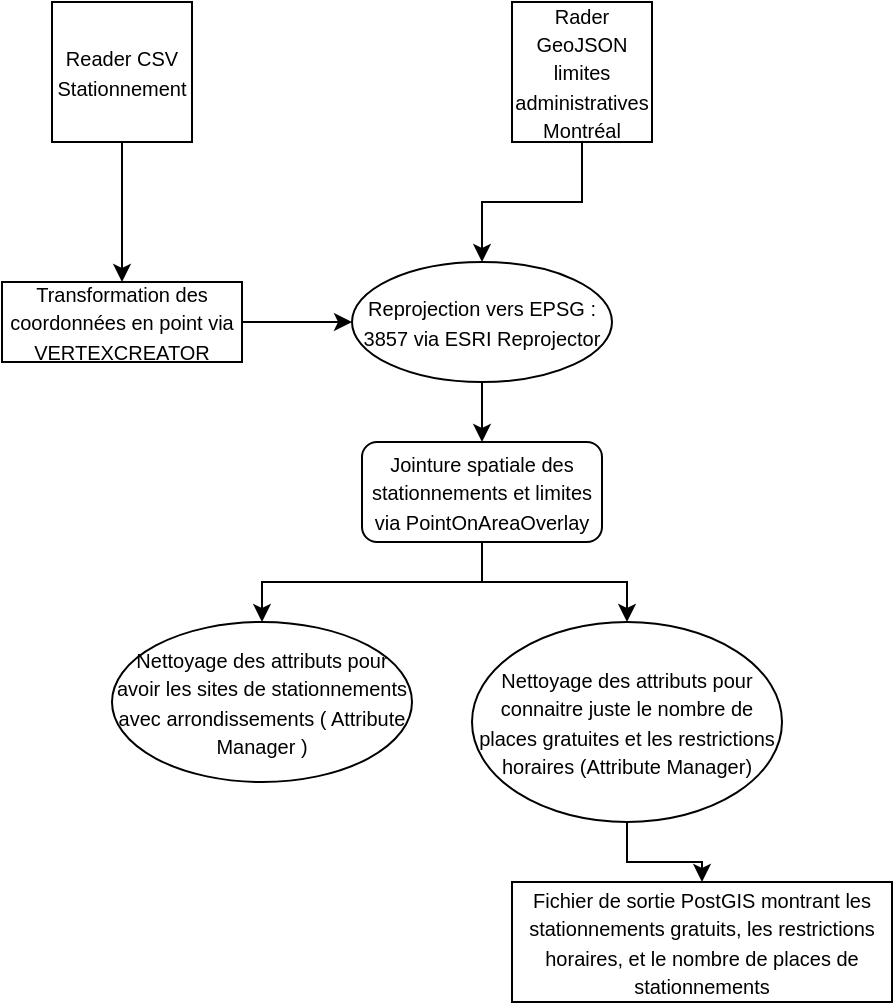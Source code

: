 <mxfile version="26.1.0">
  <diagram name="Page-1" id="WL6nOhDG4z1uNAzlub7u">
    <mxGraphModel dx="986" dy="541" grid="1" gridSize="10" guides="1" tooltips="1" connect="1" arrows="1" fold="1" page="1" pageScale="1" pageWidth="850" pageHeight="1100" math="0" shadow="0">
      <root>
        <mxCell id="0" />
        <mxCell id="1" parent="0" />
        <mxCell id="ilFfyxpu3PWhFrHgzOiB-9" value="" style="edgeStyle=orthogonalEdgeStyle;rounded=0;orthogonalLoop=1;jettySize=auto;html=1;" edge="1" parent="1" source="ilFfyxpu3PWhFrHgzOiB-1" target="ilFfyxpu3PWhFrHgzOiB-8">
          <mxGeometry relative="1" as="geometry" />
        </mxCell>
        <mxCell id="ilFfyxpu3PWhFrHgzOiB-1" value="&lt;font style=&quot;font-size: 10px;&quot;&gt;Reader CSV Stationnement&lt;/font&gt;" style="whiteSpace=wrap;html=1;aspect=fixed;" vertex="1" parent="1">
          <mxGeometry x="230" y="80" width="70" height="70" as="geometry" />
        </mxCell>
        <mxCell id="ilFfyxpu3PWhFrHgzOiB-11" value="" style="edgeStyle=orthogonalEdgeStyle;rounded=0;orthogonalLoop=1;jettySize=auto;html=1;" edge="1" parent="1" source="ilFfyxpu3PWhFrHgzOiB-2" target="ilFfyxpu3PWhFrHgzOiB-4">
          <mxGeometry relative="1" as="geometry" />
        </mxCell>
        <mxCell id="ilFfyxpu3PWhFrHgzOiB-2" value="&lt;font style=&quot;font-size: 10px;&quot;&gt;Rader GeoJSON limites administratives Montréal&lt;/font&gt;" style="whiteSpace=wrap;html=1;aspect=fixed;" vertex="1" parent="1">
          <mxGeometry x="460" y="80" width="70" height="70" as="geometry" />
        </mxCell>
        <mxCell id="ilFfyxpu3PWhFrHgzOiB-3" style="edgeStyle=orthogonalEdgeStyle;rounded=0;orthogonalLoop=1;jettySize=auto;html=1;exitX=0.5;exitY=1;exitDx=0;exitDy=0;" edge="1" parent="1" source="ilFfyxpu3PWhFrHgzOiB-1" target="ilFfyxpu3PWhFrHgzOiB-1">
          <mxGeometry relative="1" as="geometry" />
        </mxCell>
        <mxCell id="ilFfyxpu3PWhFrHgzOiB-14" value="" style="edgeStyle=orthogonalEdgeStyle;rounded=0;orthogonalLoop=1;jettySize=auto;html=1;" edge="1" parent="1" source="ilFfyxpu3PWhFrHgzOiB-4" target="ilFfyxpu3PWhFrHgzOiB-13">
          <mxGeometry relative="1" as="geometry" />
        </mxCell>
        <mxCell id="ilFfyxpu3PWhFrHgzOiB-4" value="&lt;font style=&quot;font-size: 10px;&quot;&gt;Reprojection vers EPSG : 3857 via ESRI Reprojector&lt;/font&gt;" style="ellipse;whiteSpace=wrap;html=1;" vertex="1" parent="1">
          <mxGeometry x="380" y="210" width="130" height="60" as="geometry" />
        </mxCell>
        <mxCell id="ilFfyxpu3PWhFrHgzOiB-10" value="" style="edgeStyle=orthogonalEdgeStyle;rounded=0;orthogonalLoop=1;jettySize=auto;html=1;" edge="1" parent="1" source="ilFfyxpu3PWhFrHgzOiB-8" target="ilFfyxpu3PWhFrHgzOiB-4">
          <mxGeometry relative="1" as="geometry" />
        </mxCell>
        <mxCell id="ilFfyxpu3PWhFrHgzOiB-8" value="&lt;font style=&quot;font-size: 10px;&quot;&gt;Transformation des coordonnées en point via VERTEXCREATOR&lt;/font&gt;" style="rounded=0;whiteSpace=wrap;html=1;" vertex="1" parent="1">
          <mxGeometry x="205" y="220" width="120" height="40" as="geometry" />
        </mxCell>
        <mxCell id="ilFfyxpu3PWhFrHgzOiB-18" value="" style="edgeStyle=orthogonalEdgeStyle;rounded=0;orthogonalLoop=1;jettySize=auto;html=1;" edge="1" parent="1" source="ilFfyxpu3PWhFrHgzOiB-13" target="ilFfyxpu3PWhFrHgzOiB-15">
          <mxGeometry relative="1" as="geometry" />
        </mxCell>
        <mxCell id="ilFfyxpu3PWhFrHgzOiB-21" value="" style="edgeStyle=orthogonalEdgeStyle;rounded=0;orthogonalLoop=1;jettySize=auto;html=1;" edge="1" parent="1" source="ilFfyxpu3PWhFrHgzOiB-13" target="ilFfyxpu3PWhFrHgzOiB-19">
          <mxGeometry relative="1" as="geometry" />
        </mxCell>
        <mxCell id="ilFfyxpu3PWhFrHgzOiB-13" value="&lt;font style=&quot;font-size: 10px;&quot;&gt;Jointure spatiale des stationnements et limites via PointOnAreaOverlay&lt;/font&gt;" style="rounded=1;whiteSpace=wrap;html=1;" vertex="1" parent="1">
          <mxGeometry x="385" y="300" width="120" height="50" as="geometry" />
        </mxCell>
        <mxCell id="ilFfyxpu3PWhFrHgzOiB-23" value="" style="edgeStyle=orthogonalEdgeStyle;rounded=0;orthogonalLoop=1;jettySize=auto;html=1;" edge="1" parent="1" source="ilFfyxpu3PWhFrHgzOiB-15" target="ilFfyxpu3PWhFrHgzOiB-22">
          <mxGeometry relative="1" as="geometry" />
        </mxCell>
        <mxCell id="ilFfyxpu3PWhFrHgzOiB-15" value="&lt;font style=&quot;font-size: 10px;&quot;&gt;Nettoyage des attributs pour connaitre juste le nombre de places gratuites et les restrictions horaires (Attribute Manager)&lt;/font&gt;" style="ellipse;whiteSpace=wrap;html=1;" vertex="1" parent="1">
          <mxGeometry x="440" y="390" width="155" height="100" as="geometry" />
        </mxCell>
        <mxCell id="ilFfyxpu3PWhFrHgzOiB-19" value="&lt;font style=&quot;font-size: 10px;&quot;&gt;Nettoyage des attributs pour avoir les sites de stationnements avec arrondissements ( Attribute Manager )&lt;/font&gt;" style="ellipse;whiteSpace=wrap;html=1;" vertex="1" parent="1">
          <mxGeometry x="260" y="390" width="150" height="80" as="geometry" />
        </mxCell>
        <mxCell id="ilFfyxpu3PWhFrHgzOiB-22" value="&lt;font style=&quot;font-size: 10px;&quot;&gt;Fichier de sortie PostGIS montrant les stationnements gratuits, les restrictions horaires, et le nombre de places de stationnements&lt;/font&gt;" style="rounded=0;whiteSpace=wrap;html=1;" vertex="1" parent="1">
          <mxGeometry x="460" y="520" width="190" height="60" as="geometry" />
        </mxCell>
      </root>
    </mxGraphModel>
  </diagram>
</mxfile>

